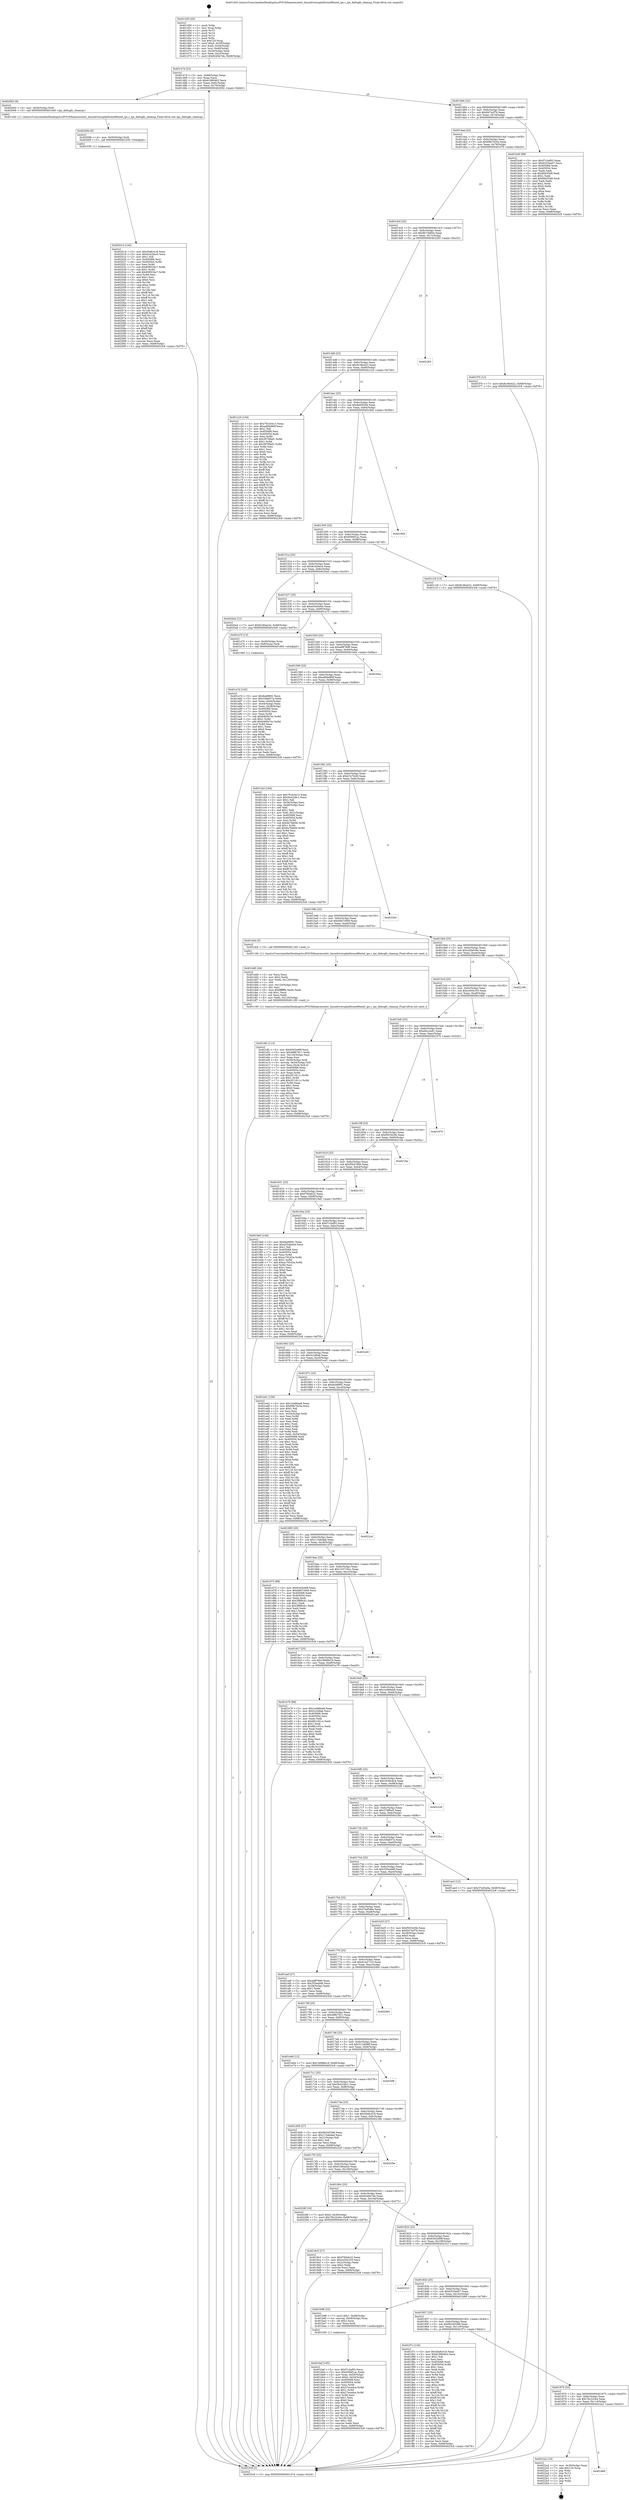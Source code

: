 digraph "0x401450" {
  label = "0x401450 (/mnt/c/Users/mathe/Desktop/tcc/POCII/binaries/extr_linuxdriversplatformx86intel_ips.c_ips_debugfs_cleanup_Final-ollvm.out::main(0))"
  labelloc = "t"
  node[shape=record]

  Entry [label="",width=0.3,height=0.3,shape=circle,fillcolor=black,style=filled]
  "0x40147d" [label="{
     0x40147d [23]\l
     | [instrs]\l
     &nbsp;&nbsp;0x40147d \<+3\>: mov -0x68(%rbp),%eax\l
     &nbsp;&nbsp;0x401480 \<+2\>: mov %eax,%ecx\l
     &nbsp;&nbsp;0x401482 \<+6\>: sub $0x81890463,%ecx\l
     &nbsp;&nbsp;0x401488 \<+3\>: mov %eax,-0x6c(%rbp)\l
     &nbsp;&nbsp;0x40148b \<+3\>: mov %ecx,-0x70(%rbp)\l
     &nbsp;&nbsp;0x40148e \<+6\>: je 0000000000402002 \<main+0xbb2\>\l
  }"]
  "0x402002" [label="{
     0x402002 [9]\l
     | [instrs]\l
     &nbsp;&nbsp;0x402002 \<+4\>: mov -0x50(%rbp),%rdi\l
     &nbsp;&nbsp;0x402006 \<+5\>: call 0000000000401440 \<ips_debugfs_cleanup\>\l
     | [calls]\l
     &nbsp;&nbsp;0x401440 \{1\} (/mnt/c/Users/mathe/Desktop/tcc/POCII/binaries/extr_linuxdriversplatformx86intel_ips.c_ips_debugfs_cleanup_Final-ollvm.out::ips_debugfs_cleanup)\l
  }"]
  "0x401494" [label="{
     0x401494 [22]\l
     | [instrs]\l
     &nbsp;&nbsp;0x401494 \<+5\>: jmp 0000000000401499 \<main+0x49\>\l
     &nbsp;&nbsp;0x401499 \<+3\>: mov -0x6c(%rbp),%eax\l
     &nbsp;&nbsp;0x40149c \<+5\>: sub $0x8474cf7b,%eax\l
     &nbsp;&nbsp;0x4014a1 \<+3\>: mov %eax,-0x74(%rbp)\l
     &nbsp;&nbsp;0x4014a4 \<+6\>: je 0000000000401b40 \<main+0x6f0\>\l
  }"]
  Exit [label="",width=0.3,height=0.3,shape=circle,fillcolor=black,style=filled,peripheries=2]
  "0x401b40" [label="{
     0x401b40 [88]\l
     | [instrs]\l
     &nbsp;&nbsp;0x401b40 \<+5\>: mov $0xf7c3af93,%eax\l
     &nbsp;&nbsp;0x401b45 \<+5\>: mov $0x6333ee07,%ecx\l
     &nbsp;&nbsp;0x401b4a \<+7\>: mov 0x405068,%edx\l
     &nbsp;&nbsp;0x401b51 \<+7\>: mov 0x405054,%esi\l
     &nbsp;&nbsp;0x401b58 \<+2\>: mov %edx,%edi\l
     &nbsp;&nbsp;0x401b5a \<+6\>: sub $0x69435d9,%edi\l
     &nbsp;&nbsp;0x401b60 \<+3\>: sub $0x1,%edi\l
     &nbsp;&nbsp;0x401b63 \<+6\>: add $0x69435d9,%edi\l
     &nbsp;&nbsp;0x401b69 \<+3\>: imul %edi,%edx\l
     &nbsp;&nbsp;0x401b6c \<+3\>: and $0x1,%edx\l
     &nbsp;&nbsp;0x401b6f \<+3\>: cmp $0x0,%edx\l
     &nbsp;&nbsp;0x401b72 \<+4\>: sete %r8b\l
     &nbsp;&nbsp;0x401b76 \<+3\>: cmp $0xa,%esi\l
     &nbsp;&nbsp;0x401b79 \<+4\>: setl %r9b\l
     &nbsp;&nbsp;0x401b7d \<+3\>: mov %r8b,%r10b\l
     &nbsp;&nbsp;0x401b80 \<+3\>: and %r9b,%r10b\l
     &nbsp;&nbsp;0x401b83 \<+3\>: xor %r9b,%r8b\l
     &nbsp;&nbsp;0x401b86 \<+3\>: or %r8b,%r10b\l
     &nbsp;&nbsp;0x401b89 \<+4\>: test $0x1,%r10b\l
     &nbsp;&nbsp;0x401b8d \<+3\>: cmovne %ecx,%eax\l
     &nbsp;&nbsp;0x401b90 \<+3\>: mov %eax,-0x68(%rbp)\l
     &nbsp;&nbsp;0x401b93 \<+5\>: jmp 00000000004023c8 \<main+0xf78\>\l
  }"]
  "0x4014aa" [label="{
     0x4014aa [22]\l
     | [instrs]\l
     &nbsp;&nbsp;0x4014aa \<+5\>: jmp 00000000004014af \<main+0x5f\>\l
     &nbsp;&nbsp;0x4014af \<+3\>: mov -0x6c(%rbp),%eax\l
     &nbsp;&nbsp;0x4014b2 \<+5\>: sub $0x89b70c5a,%eax\l
     &nbsp;&nbsp;0x4014b7 \<+3\>: mov %eax,-0x78(%rbp)\l
     &nbsp;&nbsp;0x4014ba \<+6\>: je 0000000000401f70 \<main+0xb20\>\l
  }"]
  "0x401889" [label="{
     0x401889\l
  }", style=dashed]
  "0x401f70" [label="{
     0x401f70 [12]\l
     | [instrs]\l
     &nbsp;&nbsp;0x401f70 \<+7\>: movl $0x8c36e422,-0x68(%rbp)\l
     &nbsp;&nbsp;0x401f77 \<+5\>: jmp 00000000004023c8 \<main+0xf78\>\l
  }"]
  "0x4014c0" [label="{
     0x4014c0 [22]\l
     | [instrs]\l
     &nbsp;&nbsp;0x4014c0 \<+5\>: jmp 00000000004014c5 \<main+0x75\>\l
     &nbsp;&nbsp;0x4014c5 \<+3\>: mov -0x6c(%rbp),%eax\l
     &nbsp;&nbsp;0x4014c8 \<+5\>: sub $0x8b73b85e,%eax\l
     &nbsp;&nbsp;0x4014cd \<+3\>: mov %eax,-0x7c(%rbp)\l
     &nbsp;&nbsp;0x4014d0 \<+6\>: je 0000000000402283 \<main+0xe33\>\l
  }"]
  "0x4022a2" [label="{
     0x4022a2 [19]\l
     | [instrs]\l
     &nbsp;&nbsp;0x4022a2 \<+3\>: mov -0x30(%rbp),%eax\l
     &nbsp;&nbsp;0x4022a5 \<+7\>: add $0x120,%rsp\l
     &nbsp;&nbsp;0x4022ac \<+1\>: pop %rbx\l
     &nbsp;&nbsp;0x4022ad \<+2\>: pop %r12\l
     &nbsp;&nbsp;0x4022af \<+2\>: pop %r14\l
     &nbsp;&nbsp;0x4022b1 \<+2\>: pop %r15\l
     &nbsp;&nbsp;0x4022b3 \<+1\>: pop %rbp\l
     &nbsp;&nbsp;0x4022b4 \<+1\>: ret\l
  }"]
  "0x402283" [label="{
     0x402283\l
  }", style=dashed]
  "0x4014d6" [label="{
     0x4014d6 [22]\l
     | [instrs]\l
     &nbsp;&nbsp;0x4014d6 \<+5\>: jmp 00000000004014db \<main+0x8b\>\l
     &nbsp;&nbsp;0x4014db \<+3\>: mov -0x6c(%rbp),%eax\l
     &nbsp;&nbsp;0x4014de \<+5\>: sub $0x8c36e422,%eax\l
     &nbsp;&nbsp;0x4014e3 \<+3\>: mov %eax,-0x80(%rbp)\l
     &nbsp;&nbsp;0x4014e6 \<+6\>: je 0000000000401c24 \<main+0x7d4\>\l
  }"]
  "0x402014" [label="{
     0x402014 [144]\l
     | [instrs]\l
     &nbsp;&nbsp;0x402014 \<+5\>: mov $0x5fa8c418,%eax\l
     &nbsp;&nbsp;0x402019 \<+5\>: mov $0x9c429ec0,%ecx\l
     &nbsp;&nbsp;0x40201e \<+2\>: mov $0x1,%dl\l
     &nbsp;&nbsp;0x402020 \<+7\>: mov 0x405068,%esi\l
     &nbsp;&nbsp;0x402027 \<+8\>: mov 0x405054,%r8d\l
     &nbsp;&nbsp;0x40202f \<+3\>: mov %esi,%r9d\l
     &nbsp;&nbsp;0x402032 \<+7\>: sub $0x658534c7,%r9d\l
     &nbsp;&nbsp;0x402039 \<+4\>: sub $0x1,%r9d\l
     &nbsp;&nbsp;0x40203d \<+7\>: add $0x658534c7,%r9d\l
     &nbsp;&nbsp;0x402044 \<+4\>: imul %r9d,%esi\l
     &nbsp;&nbsp;0x402048 \<+3\>: and $0x1,%esi\l
     &nbsp;&nbsp;0x40204b \<+3\>: cmp $0x0,%esi\l
     &nbsp;&nbsp;0x40204e \<+4\>: sete %r10b\l
     &nbsp;&nbsp;0x402052 \<+4\>: cmp $0xa,%r8d\l
     &nbsp;&nbsp;0x402056 \<+4\>: setl %r11b\l
     &nbsp;&nbsp;0x40205a \<+3\>: mov %r10b,%bl\l
     &nbsp;&nbsp;0x40205d \<+3\>: xor $0xff,%bl\l
     &nbsp;&nbsp;0x402060 \<+3\>: mov %r11b,%r14b\l
     &nbsp;&nbsp;0x402063 \<+4\>: xor $0xff,%r14b\l
     &nbsp;&nbsp;0x402067 \<+3\>: xor $0x1,%dl\l
     &nbsp;&nbsp;0x40206a \<+3\>: mov %bl,%r15b\l
     &nbsp;&nbsp;0x40206d \<+4\>: and $0xff,%r15b\l
     &nbsp;&nbsp;0x402071 \<+3\>: and %dl,%r10b\l
     &nbsp;&nbsp;0x402074 \<+3\>: mov %r14b,%r12b\l
     &nbsp;&nbsp;0x402077 \<+4\>: and $0xff,%r12b\l
     &nbsp;&nbsp;0x40207b \<+3\>: and %dl,%r11b\l
     &nbsp;&nbsp;0x40207e \<+3\>: or %r10b,%r15b\l
     &nbsp;&nbsp;0x402081 \<+3\>: or %r11b,%r12b\l
     &nbsp;&nbsp;0x402084 \<+3\>: xor %r12b,%r15b\l
     &nbsp;&nbsp;0x402087 \<+3\>: or %r14b,%bl\l
     &nbsp;&nbsp;0x40208a \<+3\>: xor $0xff,%bl\l
     &nbsp;&nbsp;0x40208d \<+3\>: or $0x1,%dl\l
     &nbsp;&nbsp;0x402090 \<+2\>: and %dl,%bl\l
     &nbsp;&nbsp;0x402092 \<+3\>: or %bl,%r15b\l
     &nbsp;&nbsp;0x402095 \<+4\>: test $0x1,%r15b\l
     &nbsp;&nbsp;0x402099 \<+3\>: cmovne %ecx,%eax\l
     &nbsp;&nbsp;0x40209c \<+3\>: mov %eax,-0x68(%rbp)\l
     &nbsp;&nbsp;0x40209f \<+5\>: jmp 00000000004023c8 \<main+0xf78\>\l
  }"]
  "0x401c24" [label="{
     0x401c24 [144]\l
     | [instrs]\l
     &nbsp;&nbsp;0x401c24 \<+5\>: mov $0x791b3413,%eax\l
     &nbsp;&nbsp;0x401c29 \<+5\>: mov $0xad0bd90f,%ecx\l
     &nbsp;&nbsp;0x401c2e \<+2\>: mov $0x1,%dl\l
     &nbsp;&nbsp;0x401c30 \<+7\>: mov 0x405068,%esi\l
     &nbsp;&nbsp;0x401c37 \<+7\>: mov 0x405054,%edi\l
     &nbsp;&nbsp;0x401c3e \<+3\>: mov %esi,%r8d\l
     &nbsp;&nbsp;0x401c41 \<+7\>: add $0x39799af1,%r8d\l
     &nbsp;&nbsp;0x401c48 \<+4\>: sub $0x1,%r8d\l
     &nbsp;&nbsp;0x401c4c \<+7\>: sub $0x39799af1,%r8d\l
     &nbsp;&nbsp;0x401c53 \<+4\>: imul %r8d,%esi\l
     &nbsp;&nbsp;0x401c57 \<+3\>: and $0x1,%esi\l
     &nbsp;&nbsp;0x401c5a \<+3\>: cmp $0x0,%esi\l
     &nbsp;&nbsp;0x401c5d \<+4\>: sete %r9b\l
     &nbsp;&nbsp;0x401c61 \<+3\>: cmp $0xa,%edi\l
     &nbsp;&nbsp;0x401c64 \<+4\>: setl %r10b\l
     &nbsp;&nbsp;0x401c68 \<+3\>: mov %r9b,%r11b\l
     &nbsp;&nbsp;0x401c6b \<+4\>: xor $0xff,%r11b\l
     &nbsp;&nbsp;0x401c6f \<+3\>: mov %r10b,%bl\l
     &nbsp;&nbsp;0x401c72 \<+3\>: xor $0xff,%bl\l
     &nbsp;&nbsp;0x401c75 \<+3\>: xor $0x1,%dl\l
     &nbsp;&nbsp;0x401c78 \<+3\>: mov %r11b,%r14b\l
     &nbsp;&nbsp;0x401c7b \<+4\>: and $0xff,%r14b\l
     &nbsp;&nbsp;0x401c7f \<+3\>: and %dl,%r9b\l
     &nbsp;&nbsp;0x401c82 \<+3\>: mov %bl,%r15b\l
     &nbsp;&nbsp;0x401c85 \<+4\>: and $0xff,%r15b\l
     &nbsp;&nbsp;0x401c89 \<+3\>: and %dl,%r10b\l
     &nbsp;&nbsp;0x401c8c \<+3\>: or %r9b,%r14b\l
     &nbsp;&nbsp;0x401c8f \<+3\>: or %r10b,%r15b\l
     &nbsp;&nbsp;0x401c92 \<+3\>: xor %r15b,%r14b\l
     &nbsp;&nbsp;0x401c95 \<+3\>: or %bl,%r11b\l
     &nbsp;&nbsp;0x401c98 \<+4\>: xor $0xff,%r11b\l
     &nbsp;&nbsp;0x401c9c \<+3\>: or $0x1,%dl\l
     &nbsp;&nbsp;0x401c9f \<+3\>: and %dl,%r11b\l
     &nbsp;&nbsp;0x401ca2 \<+3\>: or %r11b,%r14b\l
     &nbsp;&nbsp;0x401ca5 \<+4\>: test $0x1,%r14b\l
     &nbsp;&nbsp;0x401ca9 \<+3\>: cmovne %ecx,%eax\l
     &nbsp;&nbsp;0x401cac \<+3\>: mov %eax,-0x68(%rbp)\l
     &nbsp;&nbsp;0x401caf \<+5\>: jmp 00000000004023c8 \<main+0xf78\>\l
  }"]
  "0x4014ec" [label="{
     0x4014ec [25]\l
     | [instrs]\l
     &nbsp;&nbsp;0x4014ec \<+5\>: jmp 00000000004014f1 \<main+0xa1\>\l
     &nbsp;&nbsp;0x4014f1 \<+3\>: mov -0x6c(%rbp),%eax\l
     &nbsp;&nbsp;0x4014f4 \<+5\>: sub $0x8e65f20e,%eax\l
     &nbsp;&nbsp;0x4014f9 \<+6\>: mov %eax,-0x84(%rbp)\l
     &nbsp;&nbsp;0x4014ff \<+6\>: je 00000000004019d4 \<main+0x584\>\l
  }"]
  "0x40200b" [label="{
     0x40200b [9]\l
     | [instrs]\l
     &nbsp;&nbsp;0x40200b \<+4\>: mov -0x50(%rbp),%rdi\l
     &nbsp;&nbsp;0x40200f \<+5\>: call 0000000000401030 \<free@plt\>\l
     | [calls]\l
     &nbsp;&nbsp;0x401030 \{1\} (unknown)\l
  }"]
  "0x4019d4" [label="{
     0x4019d4\l
  }", style=dashed]
  "0x401505" [label="{
     0x401505 [25]\l
     | [instrs]\l
     &nbsp;&nbsp;0x401505 \<+5\>: jmp 000000000040150a \<main+0xba\>\l
     &nbsp;&nbsp;0x40150a \<+3\>: mov -0x6c(%rbp),%eax\l
     &nbsp;&nbsp;0x40150d \<+5\>: sub $0x9566f1ac,%eax\l
     &nbsp;&nbsp;0x401512 \<+6\>: mov %eax,-0x88(%rbp)\l
     &nbsp;&nbsp;0x401518 \<+6\>: je 0000000000401c18 \<main+0x7c8\>\l
  }"]
  "0x401870" [label="{
     0x401870 [25]\l
     | [instrs]\l
     &nbsp;&nbsp;0x401870 \<+5\>: jmp 0000000000401875 \<main+0x425\>\l
     &nbsp;&nbsp;0x401875 \<+3\>: mov -0x6c(%rbp),%eax\l
     &nbsp;&nbsp;0x401878 \<+5\>: sub $0x78c22cb4,%eax\l
     &nbsp;&nbsp;0x40187d \<+6\>: mov %eax,-0x114(%rbp)\l
     &nbsp;&nbsp;0x401883 \<+6\>: je 00000000004022a2 \<main+0xe52\>\l
  }"]
  "0x401c18" [label="{
     0x401c18 [12]\l
     | [instrs]\l
     &nbsp;&nbsp;0x401c18 \<+7\>: movl $0x8c36e422,-0x68(%rbp)\l
     &nbsp;&nbsp;0x401c1f \<+5\>: jmp 00000000004023c8 \<main+0xf78\>\l
  }"]
  "0x40151e" [label="{
     0x40151e [25]\l
     | [instrs]\l
     &nbsp;&nbsp;0x40151e \<+5\>: jmp 0000000000401523 \<main+0xd3\>\l
     &nbsp;&nbsp;0x401523 \<+3\>: mov -0x6c(%rbp),%eax\l
     &nbsp;&nbsp;0x401526 \<+5\>: sub $0x9c429ec0,%eax\l
     &nbsp;&nbsp;0x40152b \<+6\>: mov %eax,-0x8c(%rbp)\l
     &nbsp;&nbsp;0x401531 \<+6\>: je 00000000004020a4 \<main+0xc54\>\l
  }"]
  "0x401f7c" [label="{
     0x401f7c [134]\l
     | [instrs]\l
     &nbsp;&nbsp;0x401f7c \<+5\>: mov $0x5fa8c418,%eax\l
     &nbsp;&nbsp;0x401f81 \<+5\>: mov $0x81890463,%ecx\l
     &nbsp;&nbsp;0x401f86 \<+2\>: mov $0x1,%dl\l
     &nbsp;&nbsp;0x401f88 \<+2\>: xor %esi,%esi\l
     &nbsp;&nbsp;0x401f8a \<+7\>: mov 0x405068,%edi\l
     &nbsp;&nbsp;0x401f91 \<+8\>: mov 0x405054,%r8d\l
     &nbsp;&nbsp;0x401f99 \<+3\>: sub $0x1,%esi\l
     &nbsp;&nbsp;0x401f9c \<+3\>: mov %edi,%r9d\l
     &nbsp;&nbsp;0x401f9f \<+3\>: add %esi,%r9d\l
     &nbsp;&nbsp;0x401fa2 \<+4\>: imul %r9d,%edi\l
     &nbsp;&nbsp;0x401fa6 \<+3\>: and $0x1,%edi\l
     &nbsp;&nbsp;0x401fa9 \<+3\>: cmp $0x0,%edi\l
     &nbsp;&nbsp;0x401fac \<+4\>: sete %r10b\l
     &nbsp;&nbsp;0x401fb0 \<+4\>: cmp $0xa,%r8d\l
     &nbsp;&nbsp;0x401fb4 \<+4\>: setl %r11b\l
     &nbsp;&nbsp;0x401fb8 \<+3\>: mov %r10b,%bl\l
     &nbsp;&nbsp;0x401fbb \<+3\>: xor $0xff,%bl\l
     &nbsp;&nbsp;0x401fbe \<+3\>: mov %r11b,%r14b\l
     &nbsp;&nbsp;0x401fc1 \<+4\>: xor $0xff,%r14b\l
     &nbsp;&nbsp;0x401fc5 \<+3\>: xor $0x1,%dl\l
     &nbsp;&nbsp;0x401fc8 \<+3\>: mov %bl,%r15b\l
     &nbsp;&nbsp;0x401fcb \<+4\>: and $0xff,%r15b\l
     &nbsp;&nbsp;0x401fcf \<+3\>: and %dl,%r10b\l
     &nbsp;&nbsp;0x401fd2 \<+3\>: mov %r14b,%r12b\l
     &nbsp;&nbsp;0x401fd5 \<+4\>: and $0xff,%r12b\l
     &nbsp;&nbsp;0x401fd9 \<+3\>: and %dl,%r11b\l
     &nbsp;&nbsp;0x401fdc \<+3\>: or %r10b,%r15b\l
     &nbsp;&nbsp;0x401fdf \<+3\>: or %r11b,%r12b\l
     &nbsp;&nbsp;0x401fe2 \<+3\>: xor %r12b,%r15b\l
     &nbsp;&nbsp;0x401fe5 \<+3\>: or %r14b,%bl\l
     &nbsp;&nbsp;0x401fe8 \<+3\>: xor $0xff,%bl\l
     &nbsp;&nbsp;0x401feb \<+3\>: or $0x1,%dl\l
     &nbsp;&nbsp;0x401fee \<+2\>: and %dl,%bl\l
     &nbsp;&nbsp;0x401ff0 \<+3\>: or %bl,%r15b\l
     &nbsp;&nbsp;0x401ff3 \<+4\>: test $0x1,%r15b\l
     &nbsp;&nbsp;0x401ff7 \<+3\>: cmovne %ecx,%eax\l
     &nbsp;&nbsp;0x401ffa \<+3\>: mov %eax,-0x68(%rbp)\l
     &nbsp;&nbsp;0x401ffd \<+5\>: jmp 00000000004023c8 \<main+0xf78\>\l
  }"]
  "0x4020a4" [label="{
     0x4020a4 [12]\l
     | [instrs]\l
     &nbsp;&nbsp;0x4020a4 \<+7\>: movl $0x6180ae2d,-0x68(%rbp)\l
     &nbsp;&nbsp;0x4020ab \<+5\>: jmp 00000000004023c8 \<main+0xf78\>\l
  }"]
  "0x401537" [label="{
     0x401537 [25]\l
     | [instrs]\l
     &nbsp;&nbsp;0x401537 \<+5\>: jmp 000000000040153c \<main+0xec\>\l
     &nbsp;&nbsp;0x40153c \<+3\>: mov -0x6c(%rbp),%eax\l
     &nbsp;&nbsp;0x40153f \<+5\>: sub $0xa55d4d44,%eax\l
     &nbsp;&nbsp;0x401544 \<+6\>: mov %eax,-0x90(%rbp)\l
     &nbsp;&nbsp;0x40154a \<+6\>: je 0000000000401a70 \<main+0x620\>\l
  }"]
  "0x401dfc" [label="{
     0x401dfc [113]\l
     | [instrs]\l
     &nbsp;&nbsp;0x401dfc \<+5\>: mov $0x6302e99f,%ecx\l
     &nbsp;&nbsp;0x401e01 \<+5\>: mov $0x48fb7911,%edx\l
     &nbsp;&nbsp;0x401e06 \<+6\>: mov -0x124(%rbp),%esi\l
     &nbsp;&nbsp;0x401e0c \<+3\>: imul %eax,%esi\l
     &nbsp;&nbsp;0x401e0f \<+4\>: mov -0x50(%rbp),%rdi\l
     &nbsp;&nbsp;0x401e13 \<+4\>: movslq -0x54(%rbp),%r8\l
     &nbsp;&nbsp;0x401e17 \<+4\>: mov %esi,(%rdi,%r8,4)\l
     &nbsp;&nbsp;0x401e1b \<+7\>: mov 0x405068,%eax\l
     &nbsp;&nbsp;0x401e22 \<+7\>: mov 0x405054,%esi\l
     &nbsp;&nbsp;0x401e29 \<+3\>: mov %eax,%r9d\l
     &nbsp;&nbsp;0x401e2c \<+7\>: sub $0x2f11811c,%r9d\l
     &nbsp;&nbsp;0x401e33 \<+4\>: sub $0x1,%r9d\l
     &nbsp;&nbsp;0x401e37 \<+7\>: add $0x2f11811c,%r9d\l
     &nbsp;&nbsp;0x401e3e \<+4\>: imul %r9d,%eax\l
     &nbsp;&nbsp;0x401e42 \<+3\>: and $0x1,%eax\l
     &nbsp;&nbsp;0x401e45 \<+3\>: cmp $0x0,%eax\l
     &nbsp;&nbsp;0x401e48 \<+4\>: sete %r10b\l
     &nbsp;&nbsp;0x401e4c \<+3\>: cmp $0xa,%esi\l
     &nbsp;&nbsp;0x401e4f \<+4\>: setl %r11b\l
     &nbsp;&nbsp;0x401e53 \<+3\>: mov %r10b,%bl\l
     &nbsp;&nbsp;0x401e56 \<+3\>: and %r11b,%bl\l
     &nbsp;&nbsp;0x401e59 \<+3\>: xor %r11b,%r10b\l
     &nbsp;&nbsp;0x401e5c \<+3\>: or %r10b,%bl\l
     &nbsp;&nbsp;0x401e5f \<+3\>: test $0x1,%bl\l
     &nbsp;&nbsp;0x401e62 \<+3\>: cmovne %edx,%ecx\l
     &nbsp;&nbsp;0x401e65 \<+3\>: mov %ecx,-0x68(%rbp)\l
     &nbsp;&nbsp;0x401e68 \<+5\>: jmp 00000000004023c8 \<main+0xf78\>\l
  }"]
  "0x401a70" [label="{
     0x401a70 [13]\l
     | [instrs]\l
     &nbsp;&nbsp;0x401a70 \<+4\>: mov -0x40(%rbp),%rax\l
     &nbsp;&nbsp;0x401a74 \<+4\>: mov 0x8(%rax),%rdi\l
     &nbsp;&nbsp;0x401a78 \<+5\>: call 0000000000401060 \<atoi@plt\>\l
     | [calls]\l
     &nbsp;&nbsp;0x401060 \{1\} (unknown)\l
  }"]
  "0x401550" [label="{
     0x401550 [25]\l
     | [instrs]\l
     &nbsp;&nbsp;0x401550 \<+5\>: jmp 0000000000401555 \<main+0x105\>\l
     &nbsp;&nbsp;0x401555 \<+3\>: mov -0x6c(%rbp),%eax\l
     &nbsp;&nbsp;0x401558 \<+5\>: sub $0xa6ff7899,%eax\l
     &nbsp;&nbsp;0x40155d \<+6\>: mov %eax,-0x94(%rbp)\l
     &nbsp;&nbsp;0x401563 \<+6\>: je 0000000000401b0a \<main+0x6ba\>\l
  }"]
  "0x401dd0" [label="{
     0x401dd0 [44]\l
     | [instrs]\l
     &nbsp;&nbsp;0x401dd0 \<+2\>: xor %ecx,%ecx\l
     &nbsp;&nbsp;0x401dd2 \<+5\>: mov $0x2,%edx\l
     &nbsp;&nbsp;0x401dd7 \<+6\>: mov %edx,-0x120(%rbp)\l
     &nbsp;&nbsp;0x401ddd \<+1\>: cltd\l
     &nbsp;&nbsp;0x401dde \<+6\>: mov -0x120(%rbp),%esi\l
     &nbsp;&nbsp;0x401de4 \<+2\>: idiv %esi\l
     &nbsp;&nbsp;0x401de6 \<+6\>: imul $0xfffffffe,%edx,%edx\l
     &nbsp;&nbsp;0x401dec \<+3\>: sub $0x1,%ecx\l
     &nbsp;&nbsp;0x401def \<+2\>: sub %ecx,%edx\l
     &nbsp;&nbsp;0x401df1 \<+6\>: mov %edx,-0x124(%rbp)\l
     &nbsp;&nbsp;0x401df7 \<+5\>: call 0000000000401160 \<next_i\>\l
     | [calls]\l
     &nbsp;&nbsp;0x401160 \{1\} (/mnt/c/Users/mathe/Desktop/tcc/POCII/binaries/extr_linuxdriversplatformx86intel_ips.c_ips_debugfs_cleanup_Final-ollvm.out::next_i)\l
  }"]
  "0x401b0a" [label="{
     0x401b0a\l
  }", style=dashed]
  "0x401569" [label="{
     0x401569 [25]\l
     | [instrs]\l
     &nbsp;&nbsp;0x401569 \<+5\>: jmp 000000000040156e \<main+0x11e\>\l
     &nbsp;&nbsp;0x40156e \<+3\>: mov -0x6c(%rbp),%eax\l
     &nbsp;&nbsp;0x401571 \<+5\>: sub $0xad0bd90f,%eax\l
     &nbsp;&nbsp;0x401576 \<+6\>: mov %eax,-0x98(%rbp)\l
     &nbsp;&nbsp;0x40157c \<+6\>: je 0000000000401cb4 \<main+0x864\>\l
  }"]
  "0x401baf" [label="{
     0x401baf [105]\l
     | [instrs]\l
     &nbsp;&nbsp;0x401baf \<+5\>: mov $0xf7c3af93,%ecx\l
     &nbsp;&nbsp;0x401bb4 \<+5\>: mov $0x9566f1ac,%edx\l
     &nbsp;&nbsp;0x401bb9 \<+4\>: mov %rax,-0x50(%rbp)\l
     &nbsp;&nbsp;0x401bbd \<+7\>: movl $0x0,-0x54(%rbp)\l
     &nbsp;&nbsp;0x401bc4 \<+7\>: mov 0x405068,%esi\l
     &nbsp;&nbsp;0x401bcb \<+8\>: mov 0x405054,%r8d\l
     &nbsp;&nbsp;0x401bd3 \<+3\>: mov %esi,%r9d\l
     &nbsp;&nbsp;0x401bd6 \<+7\>: add $0x27ecedce,%r9d\l
     &nbsp;&nbsp;0x401bdd \<+4\>: sub $0x1,%r9d\l
     &nbsp;&nbsp;0x401be1 \<+7\>: sub $0x27ecedce,%r9d\l
     &nbsp;&nbsp;0x401be8 \<+4\>: imul %r9d,%esi\l
     &nbsp;&nbsp;0x401bec \<+3\>: and $0x1,%esi\l
     &nbsp;&nbsp;0x401bef \<+3\>: cmp $0x0,%esi\l
     &nbsp;&nbsp;0x401bf2 \<+4\>: sete %r10b\l
     &nbsp;&nbsp;0x401bf6 \<+4\>: cmp $0xa,%r8d\l
     &nbsp;&nbsp;0x401bfa \<+4\>: setl %r11b\l
     &nbsp;&nbsp;0x401bfe \<+3\>: mov %r10b,%bl\l
     &nbsp;&nbsp;0x401c01 \<+3\>: and %r11b,%bl\l
     &nbsp;&nbsp;0x401c04 \<+3\>: xor %r11b,%r10b\l
     &nbsp;&nbsp;0x401c07 \<+3\>: or %r10b,%bl\l
     &nbsp;&nbsp;0x401c0a \<+3\>: test $0x1,%bl\l
     &nbsp;&nbsp;0x401c0d \<+3\>: cmovne %edx,%ecx\l
     &nbsp;&nbsp;0x401c10 \<+3\>: mov %ecx,-0x68(%rbp)\l
     &nbsp;&nbsp;0x401c13 \<+5\>: jmp 00000000004023c8 \<main+0xf78\>\l
  }"]
  "0x401cb4" [label="{
     0x401cb4 [164]\l
     | [instrs]\l
     &nbsp;&nbsp;0x401cb4 \<+5\>: mov $0x791b3413,%eax\l
     &nbsp;&nbsp;0x401cb9 \<+5\>: mov $0x5b4228c1,%ecx\l
     &nbsp;&nbsp;0x401cbe \<+2\>: mov $0x1,%dl\l
     &nbsp;&nbsp;0x401cc0 \<+3\>: mov -0x54(%rbp),%esi\l
     &nbsp;&nbsp;0x401cc3 \<+3\>: cmp -0x48(%rbp),%esi\l
     &nbsp;&nbsp;0x401cc6 \<+4\>: setl %dil\l
     &nbsp;&nbsp;0x401cca \<+4\>: and $0x1,%dil\l
     &nbsp;&nbsp;0x401cce \<+4\>: mov %dil,-0x21(%rbp)\l
     &nbsp;&nbsp;0x401cd2 \<+7\>: mov 0x405068,%esi\l
     &nbsp;&nbsp;0x401cd9 \<+8\>: mov 0x405054,%r8d\l
     &nbsp;&nbsp;0x401ce1 \<+3\>: mov %esi,%r9d\l
     &nbsp;&nbsp;0x401ce4 \<+7\>: sub $0x6a7fa60b,%r9d\l
     &nbsp;&nbsp;0x401ceb \<+4\>: sub $0x1,%r9d\l
     &nbsp;&nbsp;0x401cef \<+7\>: add $0x6a7fa60b,%r9d\l
     &nbsp;&nbsp;0x401cf6 \<+4\>: imul %r9d,%esi\l
     &nbsp;&nbsp;0x401cfa \<+3\>: and $0x1,%esi\l
     &nbsp;&nbsp;0x401cfd \<+3\>: cmp $0x0,%esi\l
     &nbsp;&nbsp;0x401d00 \<+4\>: sete %dil\l
     &nbsp;&nbsp;0x401d04 \<+4\>: cmp $0xa,%r8d\l
     &nbsp;&nbsp;0x401d08 \<+4\>: setl %r10b\l
     &nbsp;&nbsp;0x401d0c \<+3\>: mov %dil,%r11b\l
     &nbsp;&nbsp;0x401d0f \<+4\>: xor $0xff,%r11b\l
     &nbsp;&nbsp;0x401d13 \<+3\>: mov %r10b,%bl\l
     &nbsp;&nbsp;0x401d16 \<+3\>: xor $0xff,%bl\l
     &nbsp;&nbsp;0x401d19 \<+3\>: xor $0x1,%dl\l
     &nbsp;&nbsp;0x401d1c \<+3\>: mov %r11b,%r14b\l
     &nbsp;&nbsp;0x401d1f \<+4\>: and $0xff,%r14b\l
     &nbsp;&nbsp;0x401d23 \<+3\>: and %dl,%dil\l
     &nbsp;&nbsp;0x401d26 \<+3\>: mov %bl,%r15b\l
     &nbsp;&nbsp;0x401d29 \<+4\>: and $0xff,%r15b\l
     &nbsp;&nbsp;0x401d2d \<+3\>: and %dl,%r10b\l
     &nbsp;&nbsp;0x401d30 \<+3\>: or %dil,%r14b\l
     &nbsp;&nbsp;0x401d33 \<+3\>: or %r10b,%r15b\l
     &nbsp;&nbsp;0x401d36 \<+3\>: xor %r15b,%r14b\l
     &nbsp;&nbsp;0x401d39 \<+3\>: or %bl,%r11b\l
     &nbsp;&nbsp;0x401d3c \<+4\>: xor $0xff,%r11b\l
     &nbsp;&nbsp;0x401d40 \<+3\>: or $0x1,%dl\l
     &nbsp;&nbsp;0x401d43 \<+3\>: and %dl,%r11b\l
     &nbsp;&nbsp;0x401d46 \<+3\>: or %r11b,%r14b\l
     &nbsp;&nbsp;0x401d49 \<+4\>: test $0x1,%r14b\l
     &nbsp;&nbsp;0x401d4d \<+3\>: cmovne %ecx,%eax\l
     &nbsp;&nbsp;0x401d50 \<+3\>: mov %eax,-0x68(%rbp)\l
     &nbsp;&nbsp;0x401d53 \<+5\>: jmp 00000000004023c8 \<main+0xf78\>\l
  }"]
  "0x401582" [label="{
     0x401582 [25]\l
     | [instrs]\l
     &nbsp;&nbsp;0x401582 \<+5\>: jmp 0000000000401587 \<main+0x137\>\l
     &nbsp;&nbsp;0x401587 \<+3\>: mov -0x6c(%rbp),%eax\l
     &nbsp;&nbsp;0x40158a \<+5\>: sub $0xb7e7fcd0,%eax\l
     &nbsp;&nbsp;0x40158f \<+6\>: mov %eax,-0x9c(%rbp)\l
     &nbsp;&nbsp;0x401595 \<+6\>: je 00000000004022b5 \<main+0xe65\>\l
  }"]
  "0x401857" [label="{
     0x401857 [25]\l
     | [instrs]\l
     &nbsp;&nbsp;0x401857 \<+5\>: jmp 000000000040185c \<main+0x40c\>\l
     &nbsp;&nbsp;0x40185c \<+3\>: mov -0x6c(%rbp),%eax\l
     &nbsp;&nbsp;0x40185f \<+5\>: sub $0x6b345288,%eax\l
     &nbsp;&nbsp;0x401864 \<+6\>: mov %eax,-0x110(%rbp)\l
     &nbsp;&nbsp;0x40186a \<+6\>: je 0000000000401f7c \<main+0xb2c\>\l
  }"]
  "0x4022b5" [label="{
     0x4022b5\l
  }", style=dashed]
  "0x40159b" [label="{
     0x40159b [25]\l
     | [instrs]\l
     &nbsp;&nbsp;0x40159b \<+5\>: jmp 00000000004015a0 \<main+0x150\>\l
     &nbsp;&nbsp;0x4015a0 \<+3\>: mov -0x6c(%rbp),%eax\l
     &nbsp;&nbsp;0x4015a3 \<+5\>: sub $0xb9d7c949,%eax\l
     &nbsp;&nbsp;0x4015a8 \<+6\>: mov %eax,-0xa0(%rbp)\l
     &nbsp;&nbsp;0x4015ae \<+6\>: je 0000000000401dcb \<main+0x97b\>\l
  }"]
  "0x401b98" [label="{
     0x401b98 [23]\l
     | [instrs]\l
     &nbsp;&nbsp;0x401b98 \<+7\>: movl $0x1,-0x48(%rbp)\l
     &nbsp;&nbsp;0x401b9f \<+4\>: movslq -0x48(%rbp),%rax\l
     &nbsp;&nbsp;0x401ba3 \<+4\>: shl $0x2,%rax\l
     &nbsp;&nbsp;0x401ba7 \<+3\>: mov %rax,%rdi\l
     &nbsp;&nbsp;0x401baa \<+5\>: call 0000000000401050 \<malloc@plt\>\l
     | [calls]\l
     &nbsp;&nbsp;0x401050 \{1\} (unknown)\l
  }"]
  "0x401dcb" [label="{
     0x401dcb [5]\l
     | [instrs]\l
     &nbsp;&nbsp;0x401dcb \<+5\>: call 0000000000401160 \<next_i\>\l
     | [calls]\l
     &nbsp;&nbsp;0x401160 \{1\} (/mnt/c/Users/mathe/Desktop/tcc/POCII/binaries/extr_linuxdriversplatformx86intel_ips.c_ips_debugfs_cleanup_Final-ollvm.out::next_i)\l
  }"]
  "0x4015b4" [label="{
     0x4015b4 [25]\l
     | [instrs]\l
     &nbsp;&nbsp;0x4015b4 \<+5\>: jmp 00000000004015b9 \<main+0x169\>\l
     &nbsp;&nbsp;0x4015b9 \<+3\>: mov -0x6c(%rbp),%eax\l
     &nbsp;&nbsp;0x4015bc \<+5\>: sub $0xcd2b0c6e,%eax\l
     &nbsp;&nbsp;0x4015c1 \<+6\>: mov %eax,-0xa4(%rbp)\l
     &nbsp;&nbsp;0x4015c7 \<+6\>: je 0000000000402196 \<main+0xd46\>\l
  }"]
  "0x40183e" [label="{
     0x40183e [25]\l
     | [instrs]\l
     &nbsp;&nbsp;0x40183e \<+5\>: jmp 0000000000401843 \<main+0x3f3\>\l
     &nbsp;&nbsp;0x401843 \<+3\>: mov -0x6c(%rbp),%eax\l
     &nbsp;&nbsp;0x401846 \<+5\>: sub $0x6333ee07,%eax\l
     &nbsp;&nbsp;0x40184b \<+6\>: mov %eax,-0x10c(%rbp)\l
     &nbsp;&nbsp;0x401851 \<+6\>: je 0000000000401b98 \<main+0x748\>\l
  }"]
  "0x402196" [label="{
     0x402196\l
  }", style=dashed]
  "0x4015cd" [label="{
     0x4015cd [25]\l
     | [instrs]\l
     &nbsp;&nbsp;0x4015cd \<+5\>: jmp 00000000004015d2 \<main+0x182\>\l
     &nbsp;&nbsp;0x4015d2 \<+3\>: mov -0x6c(%rbp),%eax\l
     &nbsp;&nbsp;0x4015d5 \<+5\>: sub $0xce50e103,%eax\l
     &nbsp;&nbsp;0x4015da \<+6\>: mov %eax,-0xa8(%rbp)\l
     &nbsp;&nbsp;0x4015e0 \<+6\>: je 00000000004018e0 \<main+0x490\>\l
  }"]
  "0x402323" [label="{
     0x402323\l
  }", style=dashed]
  "0x4018e0" [label="{
     0x4018e0\l
  }", style=dashed]
  "0x4015e6" [label="{
     0x4015e6 [25]\l
     | [instrs]\l
     &nbsp;&nbsp;0x4015e6 \<+5\>: jmp 00000000004015eb \<main+0x19b\>\l
     &nbsp;&nbsp;0x4015eb \<+3\>: mov -0x6c(%rbp),%eax\l
     &nbsp;&nbsp;0x4015ee \<+5\>: sub $0xd4ccce91,%eax\l
     &nbsp;&nbsp;0x4015f3 \<+6\>: mov %eax,-0xac(%rbp)\l
     &nbsp;&nbsp;0x4015f9 \<+6\>: je 0000000000401970 \<main+0x520\>\l
  }"]
  "0x401a7d" [label="{
     0x401a7d [102]\l
     | [instrs]\l
     &nbsp;&nbsp;0x401a7d \<+5\>: mov $0x8a48991,%ecx\l
     &nbsp;&nbsp;0x401a82 \<+5\>: mov $0x33fa657a,%edx\l
     &nbsp;&nbsp;0x401a87 \<+3\>: mov %eax,-0x44(%rbp)\l
     &nbsp;&nbsp;0x401a8a \<+3\>: mov -0x44(%rbp),%eax\l
     &nbsp;&nbsp;0x401a8d \<+3\>: mov %eax,-0x28(%rbp)\l
     &nbsp;&nbsp;0x401a90 \<+7\>: mov 0x405068,%eax\l
     &nbsp;&nbsp;0x401a97 \<+7\>: mov 0x405054,%esi\l
     &nbsp;&nbsp;0x401a9e \<+3\>: mov %eax,%r8d\l
     &nbsp;&nbsp;0x401aa1 \<+7\>: sub $0xb400e7ec,%r8d\l
     &nbsp;&nbsp;0x401aa8 \<+4\>: sub $0x1,%r8d\l
     &nbsp;&nbsp;0x401aac \<+7\>: add $0xb400e7ec,%r8d\l
     &nbsp;&nbsp;0x401ab3 \<+4\>: imul %r8d,%eax\l
     &nbsp;&nbsp;0x401ab7 \<+3\>: and $0x1,%eax\l
     &nbsp;&nbsp;0x401aba \<+3\>: cmp $0x0,%eax\l
     &nbsp;&nbsp;0x401abd \<+4\>: sete %r9b\l
     &nbsp;&nbsp;0x401ac1 \<+3\>: cmp $0xa,%esi\l
     &nbsp;&nbsp;0x401ac4 \<+4\>: setl %r10b\l
     &nbsp;&nbsp;0x401ac8 \<+3\>: mov %r9b,%r11b\l
     &nbsp;&nbsp;0x401acb \<+3\>: and %r10b,%r11b\l
     &nbsp;&nbsp;0x401ace \<+3\>: xor %r10b,%r9b\l
     &nbsp;&nbsp;0x401ad1 \<+3\>: or %r9b,%r11b\l
     &nbsp;&nbsp;0x401ad4 \<+4\>: test $0x1,%r11b\l
     &nbsp;&nbsp;0x401ad8 \<+3\>: cmovne %edx,%ecx\l
     &nbsp;&nbsp;0x401adb \<+3\>: mov %ecx,-0x68(%rbp)\l
     &nbsp;&nbsp;0x401ade \<+5\>: jmp 00000000004023c8 \<main+0xf78\>\l
  }"]
  "0x401970" [label="{
     0x401970\l
  }", style=dashed]
  "0x4015ff" [label="{
     0x4015ff [25]\l
     | [instrs]\l
     &nbsp;&nbsp;0x4015ff \<+5\>: jmp 0000000000401604 \<main+0x1b4\>\l
     &nbsp;&nbsp;0x401604 \<+3\>: mov -0x6c(%rbp),%eax\l
     &nbsp;&nbsp;0x401607 \<+5\>: sub $0xf503429e,%eax\l
     &nbsp;&nbsp;0x40160c \<+6\>: mov %eax,-0xb0(%rbp)\l
     &nbsp;&nbsp;0x401612 \<+6\>: je 000000000040218a \<main+0xd3a\>\l
  }"]
  "0x401450" [label="{
     0x401450 [45]\l
     | [instrs]\l
     &nbsp;&nbsp;0x401450 \<+1\>: push %rbp\l
     &nbsp;&nbsp;0x401451 \<+3\>: mov %rsp,%rbp\l
     &nbsp;&nbsp;0x401454 \<+2\>: push %r15\l
     &nbsp;&nbsp;0x401456 \<+2\>: push %r14\l
     &nbsp;&nbsp;0x401458 \<+2\>: push %r12\l
     &nbsp;&nbsp;0x40145a \<+1\>: push %rbx\l
     &nbsp;&nbsp;0x40145b \<+7\>: sub $0x120,%rsp\l
     &nbsp;&nbsp;0x401462 \<+7\>: movl $0x0,-0x30(%rbp)\l
     &nbsp;&nbsp;0x401469 \<+3\>: mov %edi,-0x34(%rbp)\l
     &nbsp;&nbsp;0x40146c \<+4\>: mov %rsi,-0x40(%rbp)\l
     &nbsp;&nbsp;0x401470 \<+3\>: mov -0x34(%rbp),%edi\l
     &nbsp;&nbsp;0x401473 \<+3\>: mov %edi,-0x2c(%rbp)\l
     &nbsp;&nbsp;0x401476 \<+7\>: movl $0x62d0a7de,-0x68(%rbp)\l
  }"]
  "0x40218a" [label="{
     0x40218a\l
  }", style=dashed]
  "0x401618" [label="{
     0x401618 [25]\l
     | [instrs]\l
     &nbsp;&nbsp;0x401618 \<+5\>: jmp 000000000040161d \<main+0x1cd\>\l
     &nbsp;&nbsp;0x40161d \<+3\>: mov -0x6c(%rbp),%eax\l
     &nbsp;&nbsp;0x401620 \<+5\>: sub $0xf5b470bb,%eax\l
     &nbsp;&nbsp;0x401625 \<+6\>: mov %eax,-0xb4(%rbp)\l
     &nbsp;&nbsp;0x40162b \<+6\>: je 0000000000402153 \<main+0xd03\>\l
  }"]
  "0x4023c8" [label="{
     0x4023c8 [5]\l
     | [instrs]\l
     &nbsp;&nbsp;0x4023c8 \<+5\>: jmp 000000000040147d \<main+0x2d\>\l
  }"]
  "0x402153" [label="{
     0x402153\l
  }", style=dashed]
  "0x401631" [label="{
     0x401631 [25]\l
     | [instrs]\l
     &nbsp;&nbsp;0x401631 \<+5\>: jmp 0000000000401636 \<main+0x1e6\>\l
     &nbsp;&nbsp;0x401636 \<+3\>: mov -0x6c(%rbp),%eax\l
     &nbsp;&nbsp;0x401639 \<+5\>: sub $0xf760ab22,%eax\l
     &nbsp;&nbsp;0x40163e \<+6\>: mov %eax,-0xb8(%rbp)\l
     &nbsp;&nbsp;0x401644 \<+6\>: je 00000000004019e0 \<main+0x590\>\l
  }"]
  "0x401825" [label="{
     0x401825 [25]\l
     | [instrs]\l
     &nbsp;&nbsp;0x401825 \<+5\>: jmp 000000000040182a \<main+0x3da\>\l
     &nbsp;&nbsp;0x40182a \<+3\>: mov -0x6c(%rbp),%eax\l
     &nbsp;&nbsp;0x40182d \<+5\>: sub $0x6302e99f,%eax\l
     &nbsp;&nbsp;0x401832 \<+6\>: mov %eax,-0x108(%rbp)\l
     &nbsp;&nbsp;0x401838 \<+6\>: je 0000000000402323 \<main+0xed3\>\l
  }"]
  "0x4019e0" [label="{
     0x4019e0 [144]\l
     | [instrs]\l
     &nbsp;&nbsp;0x4019e0 \<+5\>: mov $0x8a48991,%eax\l
     &nbsp;&nbsp;0x4019e5 \<+5\>: mov $0xa55d4d44,%ecx\l
     &nbsp;&nbsp;0x4019ea \<+2\>: mov $0x1,%dl\l
     &nbsp;&nbsp;0x4019ec \<+7\>: mov 0x405068,%esi\l
     &nbsp;&nbsp;0x4019f3 \<+7\>: mov 0x405054,%edi\l
     &nbsp;&nbsp;0x4019fa \<+3\>: mov %esi,%r8d\l
     &nbsp;&nbsp;0x4019fd \<+7\>: sub $0xac79243a,%r8d\l
     &nbsp;&nbsp;0x401a04 \<+4\>: sub $0x1,%r8d\l
     &nbsp;&nbsp;0x401a08 \<+7\>: add $0xac79243a,%r8d\l
     &nbsp;&nbsp;0x401a0f \<+4\>: imul %r8d,%esi\l
     &nbsp;&nbsp;0x401a13 \<+3\>: and $0x1,%esi\l
     &nbsp;&nbsp;0x401a16 \<+3\>: cmp $0x0,%esi\l
     &nbsp;&nbsp;0x401a19 \<+4\>: sete %r9b\l
     &nbsp;&nbsp;0x401a1d \<+3\>: cmp $0xa,%edi\l
     &nbsp;&nbsp;0x401a20 \<+4\>: setl %r10b\l
     &nbsp;&nbsp;0x401a24 \<+3\>: mov %r9b,%r11b\l
     &nbsp;&nbsp;0x401a27 \<+4\>: xor $0xff,%r11b\l
     &nbsp;&nbsp;0x401a2b \<+3\>: mov %r10b,%bl\l
     &nbsp;&nbsp;0x401a2e \<+3\>: xor $0xff,%bl\l
     &nbsp;&nbsp;0x401a31 \<+3\>: xor $0x1,%dl\l
     &nbsp;&nbsp;0x401a34 \<+3\>: mov %r11b,%r14b\l
     &nbsp;&nbsp;0x401a37 \<+4\>: and $0xff,%r14b\l
     &nbsp;&nbsp;0x401a3b \<+3\>: and %dl,%r9b\l
     &nbsp;&nbsp;0x401a3e \<+3\>: mov %bl,%r15b\l
     &nbsp;&nbsp;0x401a41 \<+4\>: and $0xff,%r15b\l
     &nbsp;&nbsp;0x401a45 \<+3\>: and %dl,%r10b\l
     &nbsp;&nbsp;0x401a48 \<+3\>: or %r9b,%r14b\l
     &nbsp;&nbsp;0x401a4b \<+3\>: or %r10b,%r15b\l
     &nbsp;&nbsp;0x401a4e \<+3\>: xor %r15b,%r14b\l
     &nbsp;&nbsp;0x401a51 \<+3\>: or %bl,%r11b\l
     &nbsp;&nbsp;0x401a54 \<+4\>: xor $0xff,%r11b\l
     &nbsp;&nbsp;0x401a58 \<+3\>: or $0x1,%dl\l
     &nbsp;&nbsp;0x401a5b \<+3\>: and %dl,%r11b\l
     &nbsp;&nbsp;0x401a5e \<+3\>: or %r11b,%r14b\l
     &nbsp;&nbsp;0x401a61 \<+4\>: test $0x1,%r14b\l
     &nbsp;&nbsp;0x401a65 \<+3\>: cmovne %ecx,%eax\l
     &nbsp;&nbsp;0x401a68 \<+3\>: mov %eax,-0x68(%rbp)\l
     &nbsp;&nbsp;0x401a6b \<+5\>: jmp 00000000004023c8 \<main+0xf78\>\l
  }"]
  "0x40164a" [label="{
     0x40164a [25]\l
     | [instrs]\l
     &nbsp;&nbsp;0x40164a \<+5\>: jmp 000000000040164f \<main+0x1ff\>\l
     &nbsp;&nbsp;0x40164f \<+3\>: mov -0x6c(%rbp),%eax\l
     &nbsp;&nbsp;0x401652 \<+5\>: sub $0xf7c3af93,%eax\l
     &nbsp;&nbsp;0x401657 \<+6\>: mov %eax,-0xbc(%rbp)\l
     &nbsp;&nbsp;0x40165d \<+6\>: je 00000000004022e9 \<main+0xe99\>\l
  }"]
  "0x4018c5" [label="{
     0x4018c5 [27]\l
     | [instrs]\l
     &nbsp;&nbsp;0x4018c5 \<+5\>: mov $0xf760ab22,%eax\l
     &nbsp;&nbsp;0x4018ca \<+5\>: mov $0xce50e103,%ecx\l
     &nbsp;&nbsp;0x4018cf \<+3\>: mov -0x2c(%rbp),%edx\l
     &nbsp;&nbsp;0x4018d2 \<+3\>: cmp $0x2,%edx\l
     &nbsp;&nbsp;0x4018d5 \<+3\>: cmovne %ecx,%eax\l
     &nbsp;&nbsp;0x4018d8 \<+3\>: mov %eax,-0x68(%rbp)\l
     &nbsp;&nbsp;0x4018db \<+5\>: jmp 00000000004023c8 \<main+0xf78\>\l
  }"]
  "0x4022e9" [label="{
     0x4022e9\l
  }", style=dashed]
  "0x401663" [label="{
     0x401663 [25]\l
     | [instrs]\l
     &nbsp;&nbsp;0x401663 \<+5\>: jmp 0000000000401668 \<main+0x218\>\l
     &nbsp;&nbsp;0x401668 \<+3\>: mov -0x6c(%rbp),%eax\l
     &nbsp;&nbsp;0x40166b \<+5\>: sub $0x5c2d9ab,%eax\l
     &nbsp;&nbsp;0x401670 \<+6\>: mov %eax,-0xc0(%rbp)\l
     &nbsp;&nbsp;0x401676 \<+6\>: je 0000000000401ed1 \<main+0xa81\>\l
  }"]
  "0x40180c" [label="{
     0x40180c [25]\l
     | [instrs]\l
     &nbsp;&nbsp;0x40180c \<+5\>: jmp 0000000000401811 \<main+0x3c1\>\l
     &nbsp;&nbsp;0x401811 \<+3\>: mov -0x6c(%rbp),%eax\l
     &nbsp;&nbsp;0x401814 \<+5\>: sub $0x62d0a7de,%eax\l
     &nbsp;&nbsp;0x401819 \<+6\>: mov %eax,-0x104(%rbp)\l
     &nbsp;&nbsp;0x40181f \<+6\>: je 00000000004018c5 \<main+0x475\>\l
  }"]
  "0x401ed1" [label="{
     0x401ed1 [159]\l
     | [instrs]\l
     &nbsp;&nbsp;0x401ed1 \<+5\>: mov $0x1e466ee8,%eax\l
     &nbsp;&nbsp;0x401ed6 \<+5\>: mov $0x89b70c5a,%ecx\l
     &nbsp;&nbsp;0x401edb \<+2\>: mov $0x1,%dl\l
     &nbsp;&nbsp;0x401edd \<+2\>: xor %esi,%esi\l
     &nbsp;&nbsp;0x401edf \<+3\>: mov -0x54(%rbp),%edi\l
     &nbsp;&nbsp;0x401ee2 \<+3\>: mov %esi,%r8d\l
     &nbsp;&nbsp;0x401ee5 \<+3\>: sub %edi,%r8d\l
     &nbsp;&nbsp;0x401ee8 \<+2\>: mov %esi,%edi\l
     &nbsp;&nbsp;0x401eea \<+3\>: sub $0x1,%edi\l
     &nbsp;&nbsp;0x401eed \<+3\>: add %edi,%r8d\l
     &nbsp;&nbsp;0x401ef0 \<+2\>: mov %esi,%edi\l
     &nbsp;&nbsp;0x401ef2 \<+3\>: sub %r8d,%edi\l
     &nbsp;&nbsp;0x401ef5 \<+3\>: mov %edi,-0x54(%rbp)\l
     &nbsp;&nbsp;0x401ef8 \<+7\>: mov 0x405068,%edi\l
     &nbsp;&nbsp;0x401eff \<+8\>: mov 0x405054,%r8d\l
     &nbsp;&nbsp;0x401f07 \<+3\>: sub $0x1,%esi\l
     &nbsp;&nbsp;0x401f0a \<+3\>: mov %edi,%r9d\l
     &nbsp;&nbsp;0x401f0d \<+3\>: add %esi,%r9d\l
     &nbsp;&nbsp;0x401f10 \<+4\>: imul %r9d,%edi\l
     &nbsp;&nbsp;0x401f14 \<+3\>: and $0x1,%edi\l
     &nbsp;&nbsp;0x401f17 \<+3\>: cmp $0x0,%edi\l
     &nbsp;&nbsp;0x401f1a \<+4\>: sete %r10b\l
     &nbsp;&nbsp;0x401f1e \<+4\>: cmp $0xa,%r8d\l
     &nbsp;&nbsp;0x401f22 \<+4\>: setl %r11b\l
     &nbsp;&nbsp;0x401f26 \<+3\>: mov %r10b,%bl\l
     &nbsp;&nbsp;0x401f29 \<+3\>: xor $0xff,%bl\l
     &nbsp;&nbsp;0x401f2c \<+3\>: mov %r11b,%r14b\l
     &nbsp;&nbsp;0x401f2f \<+4\>: xor $0xff,%r14b\l
     &nbsp;&nbsp;0x401f33 \<+3\>: xor $0x0,%dl\l
     &nbsp;&nbsp;0x401f36 \<+3\>: mov %bl,%r15b\l
     &nbsp;&nbsp;0x401f39 \<+4\>: and $0x0,%r15b\l
     &nbsp;&nbsp;0x401f3d \<+3\>: and %dl,%r10b\l
     &nbsp;&nbsp;0x401f40 \<+3\>: mov %r14b,%r12b\l
     &nbsp;&nbsp;0x401f43 \<+4\>: and $0x0,%r12b\l
     &nbsp;&nbsp;0x401f47 \<+3\>: and %dl,%r11b\l
     &nbsp;&nbsp;0x401f4a \<+3\>: or %r10b,%r15b\l
     &nbsp;&nbsp;0x401f4d \<+3\>: or %r11b,%r12b\l
     &nbsp;&nbsp;0x401f50 \<+3\>: xor %r12b,%r15b\l
     &nbsp;&nbsp;0x401f53 \<+3\>: or %r14b,%bl\l
     &nbsp;&nbsp;0x401f56 \<+3\>: xor $0xff,%bl\l
     &nbsp;&nbsp;0x401f59 \<+3\>: or $0x0,%dl\l
     &nbsp;&nbsp;0x401f5c \<+2\>: and %dl,%bl\l
     &nbsp;&nbsp;0x401f5e \<+3\>: or %bl,%r15b\l
     &nbsp;&nbsp;0x401f61 \<+4\>: test $0x1,%r15b\l
     &nbsp;&nbsp;0x401f65 \<+3\>: cmovne %ecx,%eax\l
     &nbsp;&nbsp;0x401f68 \<+3\>: mov %eax,-0x68(%rbp)\l
     &nbsp;&nbsp;0x401f6b \<+5\>: jmp 00000000004023c8 \<main+0xf78\>\l
  }"]
  "0x40167c" [label="{
     0x40167c [25]\l
     | [instrs]\l
     &nbsp;&nbsp;0x40167c \<+5\>: jmp 0000000000401681 \<main+0x231\>\l
     &nbsp;&nbsp;0x401681 \<+3\>: mov -0x6c(%rbp),%eax\l
     &nbsp;&nbsp;0x401684 \<+5\>: sub $0x8a48991,%eax\l
     &nbsp;&nbsp;0x401689 \<+6\>: mov %eax,-0xc4(%rbp)\l
     &nbsp;&nbsp;0x40168f \<+6\>: je 00000000004022cd \<main+0xe7d\>\l
  }"]
  "0x40228f" [label="{
     0x40228f [19]\l
     | [instrs]\l
     &nbsp;&nbsp;0x40228f \<+7\>: movl $0x0,-0x30(%rbp)\l
     &nbsp;&nbsp;0x402296 \<+7\>: movl $0x78c22cb4,-0x68(%rbp)\l
     &nbsp;&nbsp;0x40229d \<+5\>: jmp 00000000004023c8 \<main+0xf78\>\l
  }"]
  "0x4022cd" [label="{
     0x4022cd\l
  }", style=dashed]
  "0x401695" [label="{
     0x401695 [25]\l
     | [instrs]\l
     &nbsp;&nbsp;0x401695 \<+5\>: jmp 000000000040169a \<main+0x24a\>\l
     &nbsp;&nbsp;0x40169a \<+3\>: mov -0x6c(%rbp),%eax\l
     &nbsp;&nbsp;0x40169d \<+5\>: sub $0x115dedad,%eax\l
     &nbsp;&nbsp;0x4016a2 \<+6\>: mov %eax,-0xc8(%rbp)\l
     &nbsp;&nbsp;0x4016a8 \<+6\>: je 0000000000401d73 \<main+0x923\>\l
  }"]
  "0x4017f3" [label="{
     0x4017f3 [25]\l
     | [instrs]\l
     &nbsp;&nbsp;0x4017f3 \<+5\>: jmp 00000000004017f8 \<main+0x3a8\>\l
     &nbsp;&nbsp;0x4017f8 \<+3\>: mov -0x6c(%rbp),%eax\l
     &nbsp;&nbsp;0x4017fb \<+5\>: sub $0x6180ae2d,%eax\l
     &nbsp;&nbsp;0x401800 \<+6\>: mov %eax,-0x100(%rbp)\l
     &nbsp;&nbsp;0x401806 \<+6\>: je 000000000040228f \<main+0xe3f\>\l
  }"]
  "0x401d73" [label="{
     0x401d73 [88]\l
     | [instrs]\l
     &nbsp;&nbsp;0x401d73 \<+5\>: mov $0x6302e99f,%eax\l
     &nbsp;&nbsp;0x401d78 \<+5\>: mov $0xb9d7c949,%ecx\l
     &nbsp;&nbsp;0x401d7d \<+7\>: mov 0x405068,%edx\l
     &nbsp;&nbsp;0x401d84 \<+7\>: mov 0x405054,%esi\l
     &nbsp;&nbsp;0x401d8b \<+2\>: mov %edx,%edi\l
     &nbsp;&nbsp;0x401d8d \<+6\>: add $0x3f8fbcb1,%edi\l
     &nbsp;&nbsp;0x401d93 \<+3\>: sub $0x1,%edi\l
     &nbsp;&nbsp;0x401d96 \<+6\>: sub $0x3f8fbcb1,%edi\l
     &nbsp;&nbsp;0x401d9c \<+3\>: imul %edi,%edx\l
     &nbsp;&nbsp;0x401d9f \<+3\>: and $0x1,%edx\l
     &nbsp;&nbsp;0x401da2 \<+3\>: cmp $0x0,%edx\l
     &nbsp;&nbsp;0x401da5 \<+4\>: sete %r8b\l
     &nbsp;&nbsp;0x401da9 \<+3\>: cmp $0xa,%esi\l
     &nbsp;&nbsp;0x401dac \<+4\>: setl %r9b\l
     &nbsp;&nbsp;0x401db0 \<+3\>: mov %r8b,%r10b\l
     &nbsp;&nbsp;0x401db3 \<+3\>: and %r9b,%r10b\l
     &nbsp;&nbsp;0x401db6 \<+3\>: xor %r9b,%r8b\l
     &nbsp;&nbsp;0x401db9 \<+3\>: or %r8b,%r10b\l
     &nbsp;&nbsp;0x401dbc \<+4\>: test $0x1,%r10b\l
     &nbsp;&nbsp;0x401dc0 \<+3\>: cmovne %ecx,%eax\l
     &nbsp;&nbsp;0x401dc3 \<+3\>: mov %eax,-0x68(%rbp)\l
     &nbsp;&nbsp;0x401dc6 \<+5\>: jmp 00000000004023c8 \<main+0xf78\>\l
  }"]
  "0x4016ae" [label="{
     0x4016ae [25]\l
     | [instrs]\l
     &nbsp;&nbsp;0x4016ae \<+5\>: jmp 00000000004016b3 \<main+0x263\>\l
     &nbsp;&nbsp;0x4016b3 \<+3\>: mov -0x6c(%rbp),%eax\l
     &nbsp;&nbsp;0x4016b6 \<+5\>: sub $0x153716a1,%eax\l
     &nbsp;&nbsp;0x4016bb \<+6\>: mov %eax,-0xcc(%rbp)\l
     &nbsp;&nbsp;0x4016c1 \<+6\>: je 000000000040216c \<main+0xd1c\>\l
  }"]
  "0x40239e" [label="{
     0x40239e\l
  }", style=dashed]
  "0x40216c" [label="{
     0x40216c\l
  }", style=dashed]
  "0x4016c7" [label="{
     0x4016c7 [25]\l
     | [instrs]\l
     &nbsp;&nbsp;0x4016c7 \<+5\>: jmp 00000000004016cc \<main+0x27c\>\l
     &nbsp;&nbsp;0x4016cc \<+3\>: mov -0x6c(%rbp),%eax\l
     &nbsp;&nbsp;0x4016cf \<+5\>: sub $0x16988e18,%eax\l
     &nbsp;&nbsp;0x4016d4 \<+6\>: mov %eax,-0xd0(%rbp)\l
     &nbsp;&nbsp;0x4016da \<+6\>: je 0000000000401e79 \<main+0xa29\>\l
  }"]
  "0x4017da" [label="{
     0x4017da [25]\l
     | [instrs]\l
     &nbsp;&nbsp;0x4017da \<+5\>: jmp 00000000004017df \<main+0x38f\>\l
     &nbsp;&nbsp;0x4017df \<+3\>: mov -0x6c(%rbp),%eax\l
     &nbsp;&nbsp;0x4017e2 \<+5\>: sub $0x5fa8c418,%eax\l
     &nbsp;&nbsp;0x4017e7 \<+6\>: mov %eax,-0xfc(%rbp)\l
     &nbsp;&nbsp;0x4017ed \<+6\>: je 000000000040239e \<main+0xf4e\>\l
  }"]
  "0x401e79" [label="{
     0x401e79 [88]\l
     | [instrs]\l
     &nbsp;&nbsp;0x401e79 \<+5\>: mov $0x1e466ee8,%eax\l
     &nbsp;&nbsp;0x401e7e \<+5\>: mov $0x5c2d9ab,%ecx\l
     &nbsp;&nbsp;0x401e83 \<+7\>: mov 0x405068,%edx\l
     &nbsp;&nbsp;0x401e8a \<+7\>: mov 0x405054,%esi\l
     &nbsp;&nbsp;0x401e91 \<+2\>: mov %edx,%edi\l
     &nbsp;&nbsp;0x401e93 \<+6\>: sub $0x861c91cc,%edi\l
     &nbsp;&nbsp;0x401e99 \<+3\>: sub $0x1,%edi\l
     &nbsp;&nbsp;0x401e9c \<+6\>: add $0x861c91cc,%edi\l
     &nbsp;&nbsp;0x401ea2 \<+3\>: imul %edi,%edx\l
     &nbsp;&nbsp;0x401ea5 \<+3\>: and $0x1,%edx\l
     &nbsp;&nbsp;0x401ea8 \<+3\>: cmp $0x0,%edx\l
     &nbsp;&nbsp;0x401eab \<+4\>: sete %r8b\l
     &nbsp;&nbsp;0x401eaf \<+3\>: cmp $0xa,%esi\l
     &nbsp;&nbsp;0x401eb2 \<+4\>: setl %r9b\l
     &nbsp;&nbsp;0x401eb6 \<+3\>: mov %r8b,%r10b\l
     &nbsp;&nbsp;0x401eb9 \<+3\>: and %r9b,%r10b\l
     &nbsp;&nbsp;0x401ebc \<+3\>: xor %r9b,%r8b\l
     &nbsp;&nbsp;0x401ebf \<+3\>: or %r8b,%r10b\l
     &nbsp;&nbsp;0x401ec2 \<+4\>: test $0x1,%r10b\l
     &nbsp;&nbsp;0x401ec6 \<+3\>: cmovne %ecx,%eax\l
     &nbsp;&nbsp;0x401ec9 \<+3\>: mov %eax,-0x68(%rbp)\l
     &nbsp;&nbsp;0x401ecc \<+5\>: jmp 00000000004023c8 \<main+0xf78\>\l
  }"]
  "0x4016e0" [label="{
     0x4016e0 [25]\l
     | [instrs]\l
     &nbsp;&nbsp;0x4016e0 \<+5\>: jmp 00000000004016e5 \<main+0x295\>\l
     &nbsp;&nbsp;0x4016e5 \<+3\>: mov -0x6c(%rbp),%eax\l
     &nbsp;&nbsp;0x4016e8 \<+5\>: sub $0x1e466ee8,%eax\l
     &nbsp;&nbsp;0x4016ed \<+6\>: mov %eax,-0xd4(%rbp)\l
     &nbsp;&nbsp;0x4016f3 \<+6\>: je 000000000040237d \<main+0xf2d\>\l
  }"]
  "0x401d58" [label="{
     0x401d58 [27]\l
     | [instrs]\l
     &nbsp;&nbsp;0x401d58 \<+5\>: mov $0x6b345288,%eax\l
     &nbsp;&nbsp;0x401d5d \<+5\>: mov $0x115dedad,%ecx\l
     &nbsp;&nbsp;0x401d62 \<+3\>: mov -0x21(%rbp),%dl\l
     &nbsp;&nbsp;0x401d65 \<+3\>: test $0x1,%dl\l
     &nbsp;&nbsp;0x401d68 \<+3\>: cmovne %ecx,%eax\l
     &nbsp;&nbsp;0x401d6b \<+3\>: mov %eax,-0x68(%rbp)\l
     &nbsp;&nbsp;0x401d6e \<+5\>: jmp 00000000004023c8 \<main+0xf78\>\l
  }"]
  "0x40237d" [label="{
     0x40237d\l
  }", style=dashed]
  "0x4016f9" [label="{
     0x4016f9 [25]\l
     | [instrs]\l
     &nbsp;&nbsp;0x4016f9 \<+5\>: jmp 00000000004016fe \<main+0x2ae\>\l
     &nbsp;&nbsp;0x4016fe \<+3\>: mov -0x6c(%rbp),%eax\l
     &nbsp;&nbsp;0x401701 \<+5\>: sub $0x2030cdc4,%eax\l
     &nbsp;&nbsp;0x401706 \<+6\>: mov %eax,-0xd8(%rbp)\l
     &nbsp;&nbsp;0x40170c \<+6\>: je 0000000000402226 \<main+0xdd6\>\l
  }"]
  "0x4017c1" [label="{
     0x4017c1 [25]\l
     | [instrs]\l
     &nbsp;&nbsp;0x4017c1 \<+5\>: jmp 00000000004017c6 \<main+0x376\>\l
     &nbsp;&nbsp;0x4017c6 \<+3\>: mov -0x6c(%rbp),%eax\l
     &nbsp;&nbsp;0x4017c9 \<+5\>: sub $0x5b4228c1,%eax\l
     &nbsp;&nbsp;0x4017ce \<+6\>: mov %eax,-0xf8(%rbp)\l
     &nbsp;&nbsp;0x4017d4 \<+6\>: je 0000000000401d58 \<main+0x908\>\l
  }"]
  "0x402226" [label="{
     0x402226\l
  }", style=dashed]
  "0x401712" [label="{
     0x401712 [25]\l
     | [instrs]\l
     &nbsp;&nbsp;0x401712 \<+5\>: jmp 0000000000401717 \<main+0x2c7\>\l
     &nbsp;&nbsp;0x401717 \<+3\>: mov -0x6c(%rbp),%eax\l
     &nbsp;&nbsp;0x40171a \<+5\>: sub $0x274ffca5,%eax\l
     &nbsp;&nbsp;0x40171f \<+6\>: mov %eax,-0xdc(%rbp)\l
     &nbsp;&nbsp;0x401725 \<+6\>: je 00000000004023bc \<main+0xf6c\>\l
  }"]
  "0x4020f9" [label="{
     0x4020f9\l
  }", style=dashed]
  "0x4023bc" [label="{
     0x4023bc\l
  }", style=dashed]
  "0x40172b" [label="{
     0x40172b [25]\l
     | [instrs]\l
     &nbsp;&nbsp;0x40172b \<+5\>: jmp 0000000000401730 \<main+0x2e0\>\l
     &nbsp;&nbsp;0x401730 \<+3\>: mov -0x6c(%rbp),%eax\l
     &nbsp;&nbsp;0x401733 \<+5\>: sub $0x33fa657a,%eax\l
     &nbsp;&nbsp;0x401738 \<+6\>: mov %eax,-0xe0(%rbp)\l
     &nbsp;&nbsp;0x40173e \<+6\>: je 0000000000401ae3 \<main+0x693\>\l
  }"]
  "0x4017a8" [label="{
     0x4017a8 [25]\l
     | [instrs]\l
     &nbsp;&nbsp;0x4017a8 \<+5\>: jmp 00000000004017ad \<main+0x35d\>\l
     &nbsp;&nbsp;0x4017ad \<+3\>: mov -0x6c(%rbp),%eax\l
     &nbsp;&nbsp;0x4017b0 \<+5\>: sub $0x5124b98f,%eax\l
     &nbsp;&nbsp;0x4017b5 \<+6\>: mov %eax,-0xf4(%rbp)\l
     &nbsp;&nbsp;0x4017bb \<+6\>: je 00000000004020f9 \<main+0xca9\>\l
  }"]
  "0x401ae3" [label="{
     0x401ae3 [12]\l
     | [instrs]\l
     &nbsp;&nbsp;0x401ae3 \<+7\>: movl $0x37ed5a9a,-0x68(%rbp)\l
     &nbsp;&nbsp;0x401aea \<+5\>: jmp 00000000004023c8 \<main+0xf78\>\l
  }"]
  "0x401744" [label="{
     0x401744 [25]\l
     | [instrs]\l
     &nbsp;&nbsp;0x401744 \<+5\>: jmp 0000000000401749 \<main+0x2f9\>\l
     &nbsp;&nbsp;0x401749 \<+3\>: mov -0x6c(%rbp),%eax\l
     &nbsp;&nbsp;0x40174c \<+5\>: sub $0x355eaf48,%eax\l
     &nbsp;&nbsp;0x401751 \<+6\>: mov %eax,-0xe4(%rbp)\l
     &nbsp;&nbsp;0x401757 \<+6\>: je 0000000000401b25 \<main+0x6d5\>\l
  }"]
  "0x401e6d" [label="{
     0x401e6d [12]\l
     | [instrs]\l
     &nbsp;&nbsp;0x401e6d \<+7\>: movl $0x16988e18,-0x68(%rbp)\l
     &nbsp;&nbsp;0x401e74 \<+5\>: jmp 00000000004023c8 \<main+0xf78\>\l
  }"]
  "0x401b25" [label="{
     0x401b25 [27]\l
     | [instrs]\l
     &nbsp;&nbsp;0x401b25 \<+5\>: mov $0xf503429e,%eax\l
     &nbsp;&nbsp;0x401b2a \<+5\>: mov $0x8474cf7b,%ecx\l
     &nbsp;&nbsp;0x401b2f \<+3\>: mov -0x28(%rbp),%edx\l
     &nbsp;&nbsp;0x401b32 \<+3\>: cmp $0x0,%edx\l
     &nbsp;&nbsp;0x401b35 \<+3\>: cmove %ecx,%eax\l
     &nbsp;&nbsp;0x401b38 \<+3\>: mov %eax,-0x68(%rbp)\l
     &nbsp;&nbsp;0x401b3b \<+5\>: jmp 00000000004023c8 \<main+0xf78\>\l
  }"]
  "0x40175d" [label="{
     0x40175d [25]\l
     | [instrs]\l
     &nbsp;&nbsp;0x40175d \<+5\>: jmp 0000000000401762 \<main+0x312\>\l
     &nbsp;&nbsp;0x401762 \<+3\>: mov -0x6c(%rbp),%eax\l
     &nbsp;&nbsp;0x401765 \<+5\>: sub $0x37ed5a9a,%eax\l
     &nbsp;&nbsp;0x40176a \<+6\>: mov %eax,-0xe8(%rbp)\l
     &nbsp;&nbsp;0x401770 \<+6\>: je 0000000000401aef \<main+0x69f\>\l
  }"]
  "0x40178f" [label="{
     0x40178f [25]\l
     | [instrs]\l
     &nbsp;&nbsp;0x40178f \<+5\>: jmp 0000000000401794 \<main+0x344\>\l
     &nbsp;&nbsp;0x401794 \<+3\>: mov -0x6c(%rbp),%eax\l
     &nbsp;&nbsp;0x401797 \<+5\>: sub $0x48fb7911,%eax\l
     &nbsp;&nbsp;0x40179c \<+6\>: mov %eax,-0xf0(%rbp)\l
     &nbsp;&nbsp;0x4017a2 \<+6\>: je 0000000000401e6d \<main+0xa1d\>\l
  }"]
  "0x401aef" [label="{
     0x401aef [27]\l
     | [instrs]\l
     &nbsp;&nbsp;0x401aef \<+5\>: mov $0xa6ff7899,%eax\l
     &nbsp;&nbsp;0x401af4 \<+5\>: mov $0x355eaf48,%ecx\l
     &nbsp;&nbsp;0x401af9 \<+3\>: mov -0x28(%rbp),%edx\l
     &nbsp;&nbsp;0x401afc \<+3\>: cmp $0x1,%edx\l
     &nbsp;&nbsp;0x401aff \<+3\>: cmovl %ecx,%eax\l
     &nbsp;&nbsp;0x401b02 \<+3\>: mov %eax,-0x68(%rbp)\l
     &nbsp;&nbsp;0x401b05 \<+5\>: jmp 00000000004023c8 \<main+0xf78\>\l
  }"]
  "0x401776" [label="{
     0x401776 [25]\l
     | [instrs]\l
     &nbsp;&nbsp;0x401776 \<+5\>: jmp 000000000040177b \<main+0x32b\>\l
     &nbsp;&nbsp;0x40177b \<+3\>: mov -0x6c(%rbp),%eax\l
     &nbsp;&nbsp;0x40177e \<+5\>: sub $0x41ed71c3,%eax\l
     &nbsp;&nbsp;0x401783 \<+6\>: mov %eax,-0xec(%rbp)\l
     &nbsp;&nbsp;0x401789 \<+6\>: je 00000000004020b0 \<main+0xc60\>\l
  }"]
  "0x4020b0" [label="{
     0x4020b0\l
  }", style=dashed]
  Entry -> "0x401450" [label=" 1"]
  "0x40147d" -> "0x402002" [label=" 1"]
  "0x40147d" -> "0x401494" [label=" 25"]
  "0x4022a2" -> Exit [label=" 1"]
  "0x401494" -> "0x401b40" [label=" 1"]
  "0x401494" -> "0x4014aa" [label=" 24"]
  "0x401870" -> "0x401889" [label=" 0"]
  "0x4014aa" -> "0x401f70" [label=" 1"]
  "0x4014aa" -> "0x4014c0" [label=" 23"]
  "0x401870" -> "0x4022a2" [label=" 1"]
  "0x4014c0" -> "0x402283" [label=" 0"]
  "0x4014c0" -> "0x4014d6" [label=" 23"]
  "0x40228f" -> "0x4023c8" [label=" 1"]
  "0x4014d6" -> "0x401c24" [label=" 2"]
  "0x4014d6" -> "0x4014ec" [label=" 21"]
  "0x4020a4" -> "0x4023c8" [label=" 1"]
  "0x4014ec" -> "0x4019d4" [label=" 0"]
  "0x4014ec" -> "0x401505" [label=" 21"]
  "0x402014" -> "0x4023c8" [label=" 1"]
  "0x401505" -> "0x401c18" [label=" 1"]
  "0x401505" -> "0x40151e" [label=" 20"]
  "0x40200b" -> "0x402014" [label=" 1"]
  "0x40151e" -> "0x4020a4" [label=" 1"]
  "0x40151e" -> "0x401537" [label=" 19"]
  "0x402002" -> "0x40200b" [label=" 1"]
  "0x401537" -> "0x401a70" [label=" 1"]
  "0x401537" -> "0x401550" [label=" 18"]
  "0x401857" -> "0x401870" [label=" 1"]
  "0x401550" -> "0x401b0a" [label=" 0"]
  "0x401550" -> "0x401569" [label=" 18"]
  "0x401857" -> "0x401f7c" [label=" 1"]
  "0x401569" -> "0x401cb4" [label=" 2"]
  "0x401569" -> "0x401582" [label=" 16"]
  "0x401f7c" -> "0x4023c8" [label=" 1"]
  "0x401582" -> "0x4022b5" [label=" 0"]
  "0x401582" -> "0x40159b" [label=" 16"]
  "0x401f70" -> "0x4023c8" [label=" 1"]
  "0x40159b" -> "0x401dcb" [label=" 1"]
  "0x40159b" -> "0x4015b4" [label=" 15"]
  "0x401ed1" -> "0x4023c8" [label=" 1"]
  "0x4015b4" -> "0x402196" [label=" 0"]
  "0x4015b4" -> "0x4015cd" [label=" 15"]
  "0x401e6d" -> "0x4023c8" [label=" 1"]
  "0x4015cd" -> "0x4018e0" [label=" 0"]
  "0x4015cd" -> "0x4015e6" [label=" 15"]
  "0x401dfc" -> "0x4023c8" [label=" 1"]
  "0x4015e6" -> "0x401970" [label=" 0"]
  "0x4015e6" -> "0x4015ff" [label=" 15"]
  "0x401dcb" -> "0x401dd0" [label=" 1"]
  "0x4015ff" -> "0x40218a" [label=" 0"]
  "0x4015ff" -> "0x401618" [label=" 15"]
  "0x401d73" -> "0x4023c8" [label=" 1"]
  "0x401618" -> "0x402153" [label=" 0"]
  "0x401618" -> "0x401631" [label=" 15"]
  "0x401d58" -> "0x4023c8" [label=" 2"]
  "0x401631" -> "0x4019e0" [label=" 1"]
  "0x401631" -> "0x40164a" [label=" 14"]
  "0x401cb4" -> "0x4023c8" [label=" 2"]
  "0x40164a" -> "0x4022e9" [label=" 0"]
  "0x40164a" -> "0x401663" [label=" 14"]
  "0x401c24" -> "0x4023c8" [label=" 2"]
  "0x401663" -> "0x401ed1" [label=" 1"]
  "0x401663" -> "0x40167c" [label=" 13"]
  "0x401baf" -> "0x4023c8" [label=" 1"]
  "0x40167c" -> "0x4022cd" [label=" 0"]
  "0x40167c" -> "0x401695" [label=" 13"]
  "0x401b98" -> "0x401baf" [label=" 1"]
  "0x401695" -> "0x401d73" [label=" 1"]
  "0x401695" -> "0x4016ae" [label=" 12"]
  "0x40183e" -> "0x401b98" [label=" 1"]
  "0x4016ae" -> "0x40216c" [label=" 0"]
  "0x4016ae" -> "0x4016c7" [label=" 12"]
  "0x401e79" -> "0x4023c8" [label=" 1"]
  "0x4016c7" -> "0x401e79" [label=" 1"]
  "0x4016c7" -> "0x4016e0" [label=" 11"]
  "0x401825" -> "0x402323" [label=" 0"]
  "0x4016e0" -> "0x40237d" [label=" 0"]
  "0x4016e0" -> "0x4016f9" [label=" 11"]
  "0x401dd0" -> "0x401dfc" [label=" 1"]
  "0x4016f9" -> "0x402226" [label=" 0"]
  "0x4016f9" -> "0x401712" [label=" 11"]
  "0x401b25" -> "0x4023c8" [label=" 1"]
  "0x401712" -> "0x4023bc" [label=" 0"]
  "0x401712" -> "0x40172b" [label=" 11"]
  "0x401aef" -> "0x4023c8" [label=" 1"]
  "0x40172b" -> "0x401ae3" [label=" 1"]
  "0x40172b" -> "0x401744" [label=" 10"]
  "0x401a7d" -> "0x4023c8" [label=" 1"]
  "0x401744" -> "0x401b25" [label=" 1"]
  "0x401744" -> "0x40175d" [label=" 9"]
  "0x401a70" -> "0x401a7d" [label=" 1"]
  "0x40175d" -> "0x401aef" [label=" 1"]
  "0x40175d" -> "0x401776" [label=" 8"]
  "0x4023c8" -> "0x40147d" [label=" 25"]
  "0x401776" -> "0x4020b0" [label=" 0"]
  "0x401776" -> "0x40178f" [label=" 8"]
  "0x4019e0" -> "0x4023c8" [label=" 1"]
  "0x40178f" -> "0x401e6d" [label=" 1"]
  "0x40178f" -> "0x4017a8" [label=" 7"]
  "0x401ae3" -> "0x4023c8" [label=" 1"]
  "0x4017a8" -> "0x4020f9" [label=" 0"]
  "0x4017a8" -> "0x4017c1" [label=" 7"]
  "0x401b40" -> "0x4023c8" [label=" 1"]
  "0x4017c1" -> "0x401d58" [label=" 2"]
  "0x4017c1" -> "0x4017da" [label=" 5"]
  "0x401825" -> "0x40183e" [label=" 3"]
  "0x4017da" -> "0x40239e" [label=" 0"]
  "0x4017da" -> "0x4017f3" [label=" 5"]
  "0x40183e" -> "0x401857" [label=" 2"]
  "0x4017f3" -> "0x40228f" [label=" 1"]
  "0x4017f3" -> "0x40180c" [label=" 4"]
  "0x401c18" -> "0x4023c8" [label=" 1"]
  "0x40180c" -> "0x4018c5" [label=" 1"]
  "0x40180c" -> "0x401825" [label=" 3"]
  "0x4018c5" -> "0x4023c8" [label=" 1"]
  "0x401450" -> "0x40147d" [label=" 1"]
}
